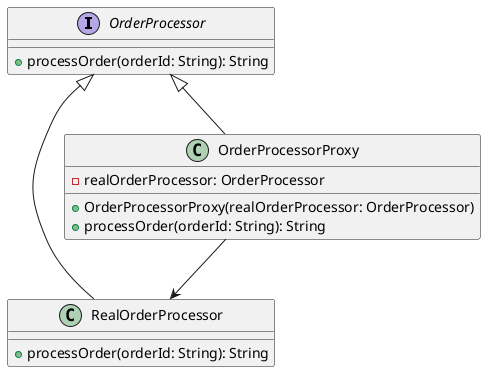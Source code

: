 @startuml
interface OrderProcessor {
    +processOrder(orderId: String): String
}

class RealOrderProcessor {
    +processOrder(orderId: String): String
}

class OrderProcessorProxy {
    -realOrderProcessor: OrderProcessor
    +OrderProcessorProxy(realOrderProcessor: OrderProcessor)
    +processOrder(orderId: String): String
}

OrderProcessor <|-- RealOrderProcessor
OrderProcessor <|-- OrderProcessorProxy
OrderProcessorProxy --> RealOrderProcessor
@enduml
